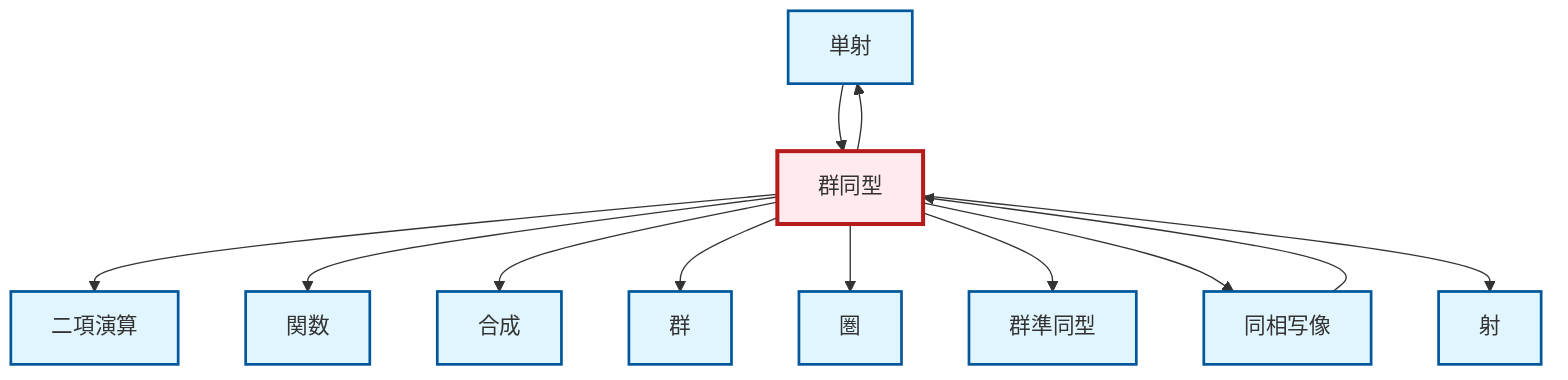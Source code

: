 graph TD
    classDef definition fill:#e1f5fe,stroke:#01579b,stroke-width:2px
    classDef theorem fill:#f3e5f5,stroke:#4a148c,stroke-width:2px
    classDef axiom fill:#fff3e0,stroke:#e65100,stroke-width:2px
    classDef example fill:#e8f5e9,stroke:#1b5e20,stroke-width:2px
    classDef current fill:#ffebee,stroke:#b71c1c,stroke-width:3px
    def-monomorphism["単射"]:::definition
    def-homomorphism["群準同型"]:::definition
    def-composition["合成"]:::definition
    def-binary-operation["二項演算"]:::definition
    def-function["関数"]:::definition
    def-category["圏"]:::definition
    def-morphism["射"]:::definition
    def-homeomorphism["同相写像"]:::definition
    def-isomorphism["群同型"]:::definition
    def-group["群"]:::definition
    def-isomorphism --> def-binary-operation
    def-isomorphism --> def-function
    def-isomorphism --> def-composition
    def-monomorphism --> def-isomorphism
    def-homeomorphism --> def-isomorphism
    def-isomorphism --> def-group
    def-isomorphism --> def-category
    def-isomorphism --> def-monomorphism
    def-isomorphism --> def-homomorphism
    def-isomorphism --> def-homeomorphism
    def-isomorphism --> def-morphism
    class def-isomorphism current